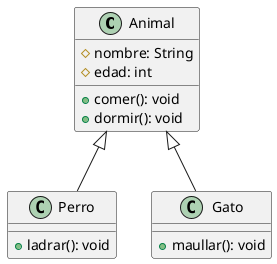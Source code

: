 @startuml
class Animal {
    # nombre: String
    # edad: int
    + comer(): void
    + dormir(): void
}

class Perro extends Animal {
    + ladrar(): void
}

class Gato extends Animal {
    + maullar(): void
}
@enduml